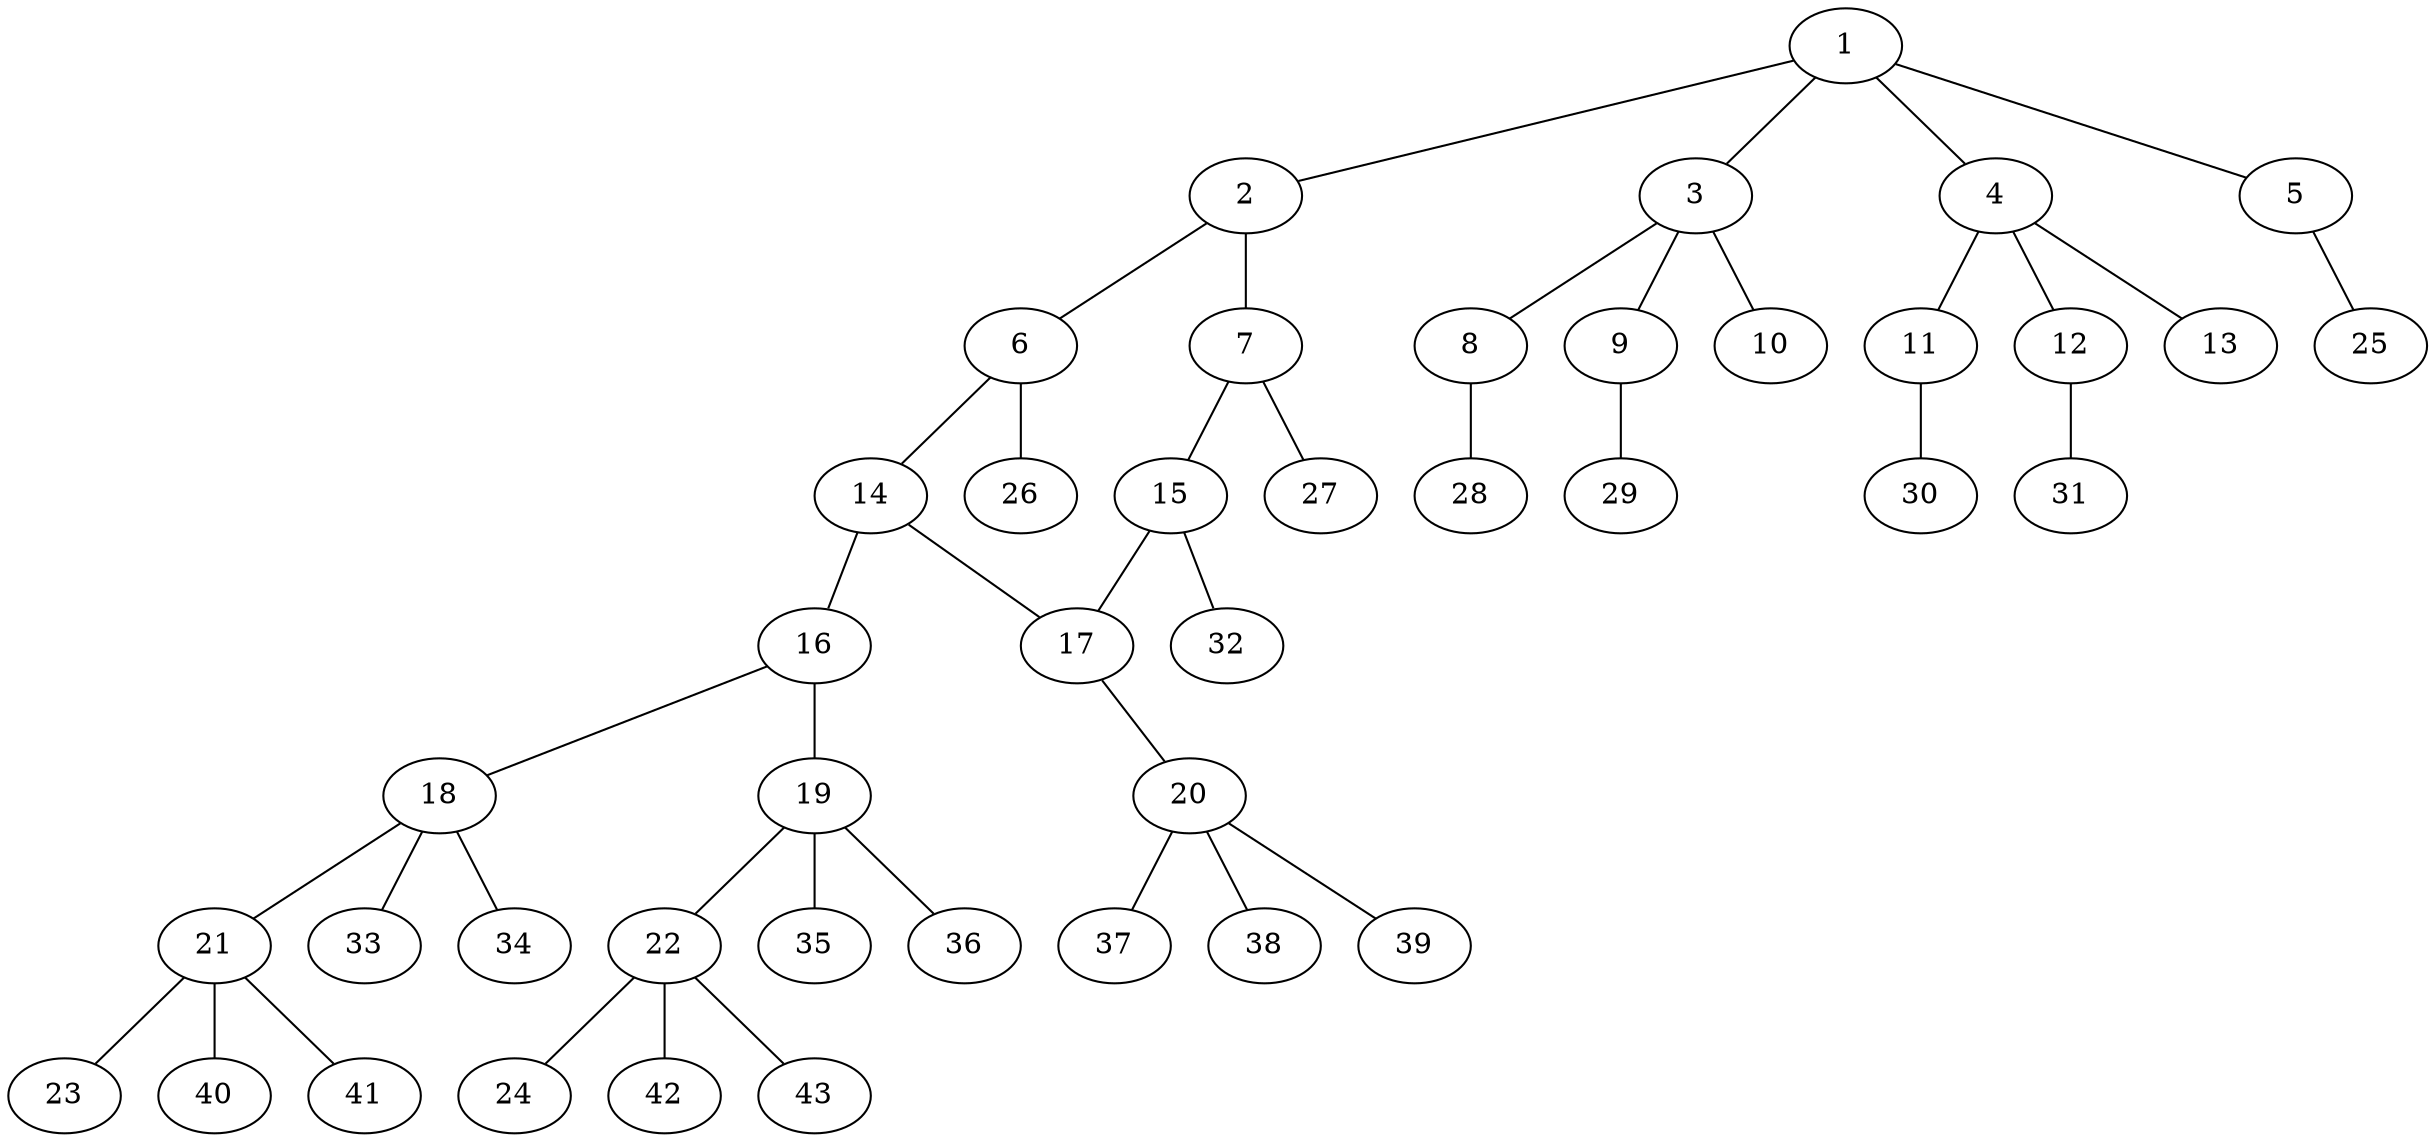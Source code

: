 graph molecule_972 {
	1	 [chem=C];
	2	 [chem=C];
	1 -- 2	 [valence=1];
	3	 [chem=P];
	1 -- 3	 [valence=1];
	4	 [chem=P];
	1 -- 4	 [valence=1];
	5	 [chem=O];
	1 -- 5	 [valence=1];
	6	 [chem=C];
	2 -- 6	 [valence=2];
	7	 [chem=C];
	2 -- 7	 [valence=1];
	8	 [chem=O];
	3 -- 8	 [valence=1];
	9	 [chem=O];
	3 -- 9	 [valence=1];
	10	 [chem=O];
	3 -- 10	 [valence=2];
	11	 [chem=O];
	4 -- 11	 [valence=1];
	12	 [chem=O];
	4 -- 12	 [valence=1];
	13	 [chem=O];
	4 -- 13	 [valence=2];
	25	 [chem=H];
	5 -- 25	 [valence=1];
	14	 [chem=C];
	6 -- 14	 [valence=1];
	26	 [chem=H];
	6 -- 26	 [valence=1];
	15	 [chem=C];
	7 -- 15	 [valence=2];
	27	 [chem=H];
	7 -- 27	 [valence=1];
	28	 [chem=H];
	8 -- 28	 [valence=1];
	29	 [chem=H];
	9 -- 29	 [valence=1];
	30	 [chem=H];
	11 -- 30	 [valence=1];
	31	 [chem=H];
	12 -- 31	 [valence=1];
	16	 [chem=N];
	14 -- 16	 [valence=1];
	17	 [chem=C];
	14 -- 17	 [valence=2];
	15 -- 17	 [valence=1];
	32	 [chem=H];
	15 -- 32	 [valence=1];
	18	 [chem=C];
	16 -- 18	 [valence=1];
	19	 [chem=C];
	16 -- 19	 [valence=1];
	20	 [chem=C];
	17 -- 20	 [valence=1];
	21	 [chem=C];
	18 -- 21	 [valence=1];
	33	 [chem=H];
	18 -- 33	 [valence=1];
	34	 [chem=H];
	18 -- 34	 [valence=1];
	22	 [chem=C];
	19 -- 22	 [valence=1];
	35	 [chem=H];
	19 -- 35	 [valence=1];
	36	 [chem=H];
	19 -- 36	 [valence=1];
	37	 [chem=H];
	20 -- 37	 [valence=1];
	38	 [chem=H];
	20 -- 38	 [valence=1];
	39	 [chem=H];
	20 -- 39	 [valence=1];
	23	 [chem=Cl];
	21 -- 23	 [valence=1];
	40	 [chem=H];
	21 -- 40	 [valence=1];
	41	 [chem=H];
	21 -- 41	 [valence=1];
	24	 [chem=Cl];
	22 -- 24	 [valence=1];
	42	 [chem=H];
	22 -- 42	 [valence=1];
	43	 [chem=H];
	22 -- 43	 [valence=1];
}
